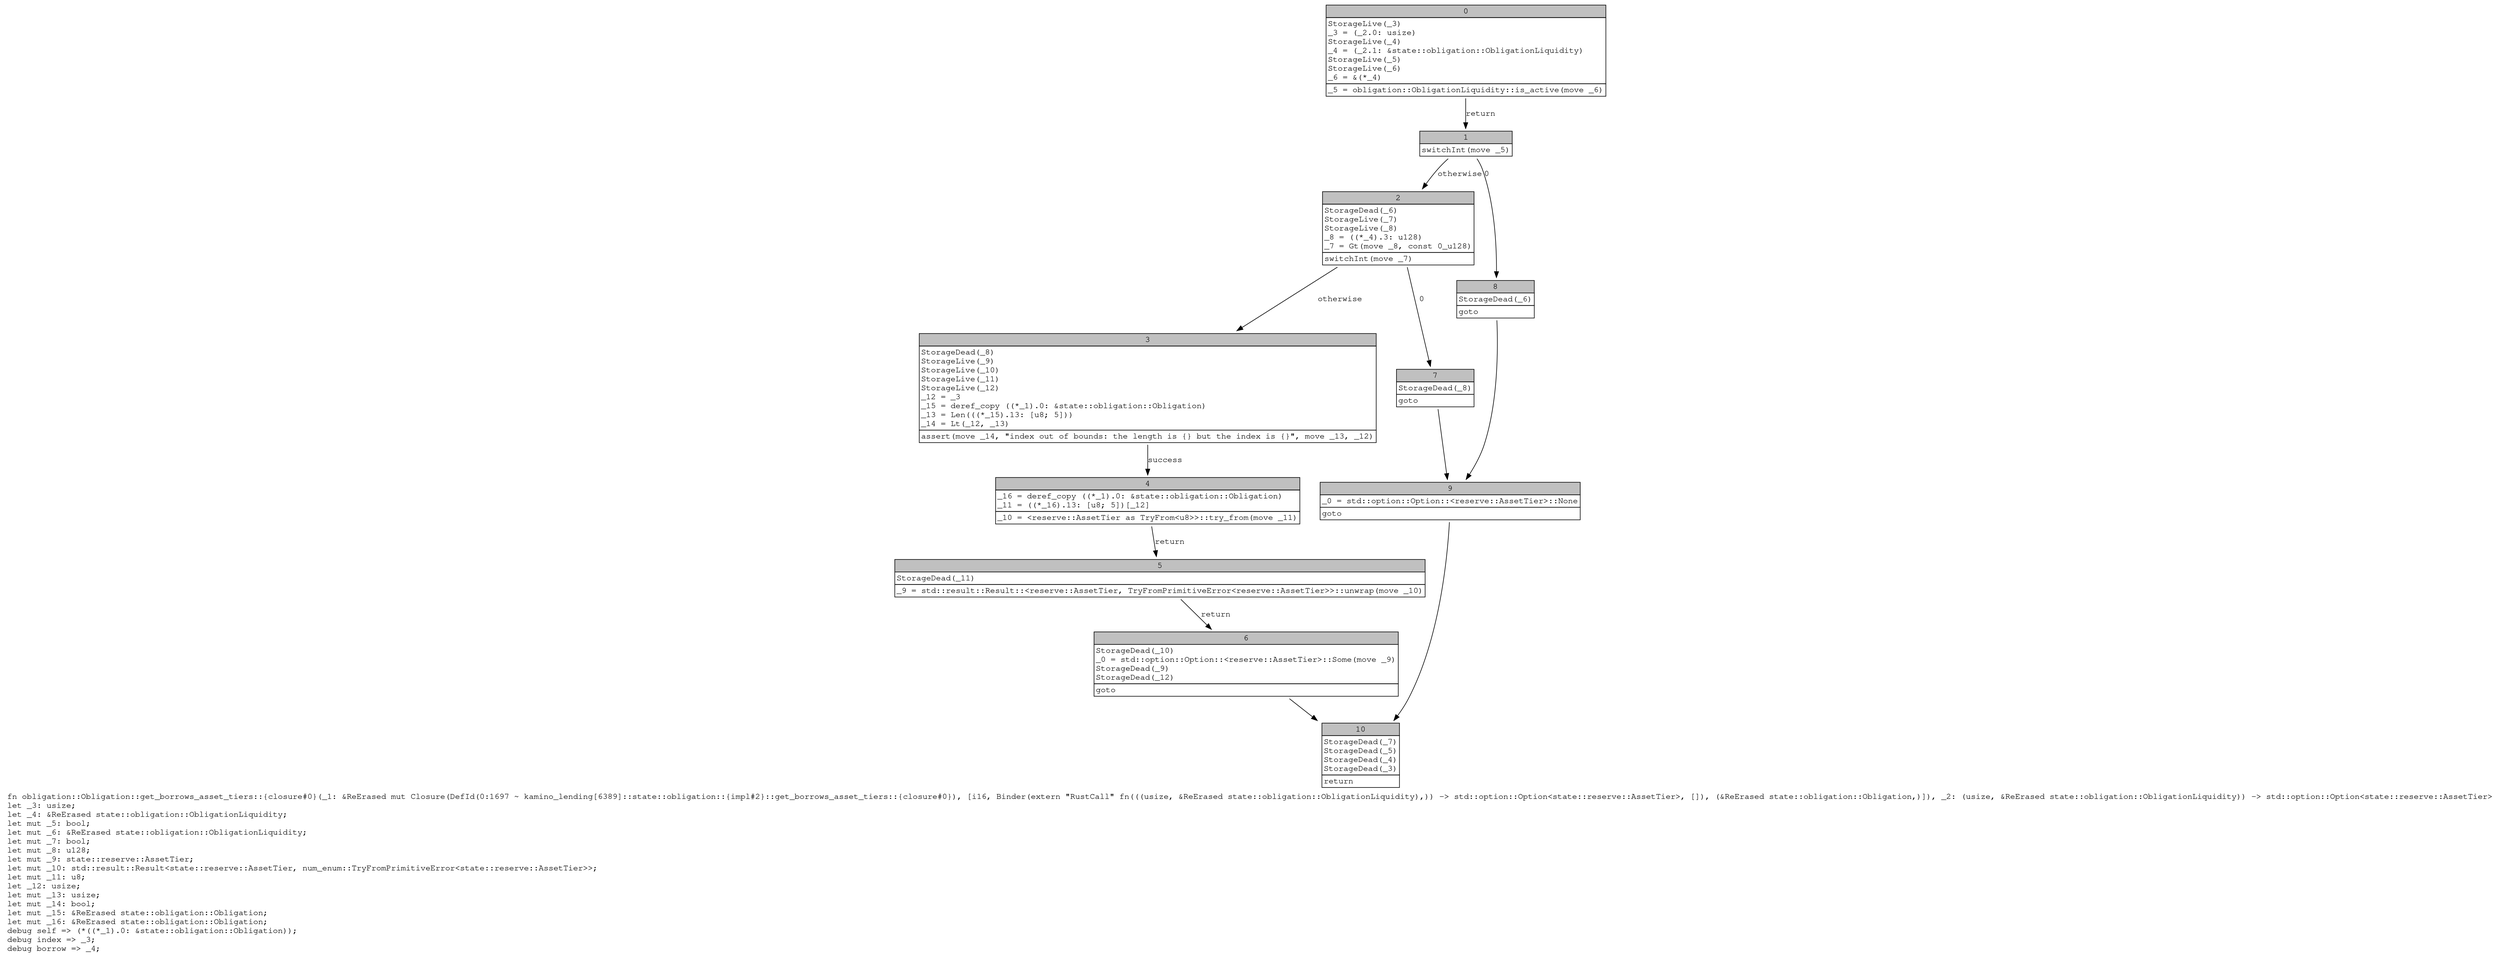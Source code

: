 digraph Mir_0_1697 {
    graph [fontname="Courier, monospace"];
    node [fontname="Courier, monospace"];
    edge [fontname="Courier, monospace"];
    label=<fn obligation::Obligation::get_borrows_asset_tiers::{closure#0}(_1: &amp;ReErased mut Closure(DefId(0:1697 ~ kamino_lending[6389]::state::obligation::{impl#2}::get_borrows_asset_tiers::{closure#0}), [i16, Binder(extern &quot;RustCall&quot; fn(((usize, &amp;ReErased state::obligation::ObligationLiquidity),)) -&gt; std::option::Option&lt;state::reserve::AssetTier&gt;, []), (&amp;ReErased state::obligation::Obligation,)]), _2: (usize, &amp;ReErased state::obligation::ObligationLiquidity)) -&gt; std::option::Option&lt;state::reserve::AssetTier&gt;<br align="left"/>let _3: usize;<br align="left"/>let _4: &amp;ReErased state::obligation::ObligationLiquidity;<br align="left"/>let mut _5: bool;<br align="left"/>let mut _6: &amp;ReErased state::obligation::ObligationLiquidity;<br align="left"/>let mut _7: bool;<br align="left"/>let mut _8: u128;<br align="left"/>let mut _9: state::reserve::AssetTier;<br align="left"/>let mut _10: std::result::Result&lt;state::reserve::AssetTier, num_enum::TryFromPrimitiveError&lt;state::reserve::AssetTier&gt;&gt;;<br align="left"/>let mut _11: u8;<br align="left"/>let _12: usize;<br align="left"/>let mut _13: usize;<br align="left"/>let mut _14: bool;<br align="left"/>let mut _15: &amp;ReErased state::obligation::Obligation;<br align="left"/>let mut _16: &amp;ReErased state::obligation::Obligation;<br align="left"/>debug self =&gt; (*((*_1).0: &amp;state::obligation::Obligation));<br align="left"/>debug index =&gt; _3;<br align="left"/>debug borrow =&gt; _4;<br align="left"/>>;
    bb0__0_1697 [shape="none", label=<<table border="0" cellborder="1" cellspacing="0"><tr><td bgcolor="gray" align="center" colspan="1">0</td></tr><tr><td align="left" balign="left">StorageLive(_3)<br/>_3 = (_2.0: usize)<br/>StorageLive(_4)<br/>_4 = (_2.1: &amp;state::obligation::ObligationLiquidity)<br/>StorageLive(_5)<br/>StorageLive(_6)<br/>_6 = &amp;(*_4)<br/></td></tr><tr><td align="left">_5 = obligation::ObligationLiquidity::is_active(move _6)</td></tr></table>>];
    bb1__0_1697 [shape="none", label=<<table border="0" cellborder="1" cellspacing="0"><tr><td bgcolor="gray" align="center" colspan="1">1</td></tr><tr><td align="left">switchInt(move _5)</td></tr></table>>];
    bb2__0_1697 [shape="none", label=<<table border="0" cellborder="1" cellspacing="0"><tr><td bgcolor="gray" align="center" colspan="1">2</td></tr><tr><td align="left" balign="left">StorageDead(_6)<br/>StorageLive(_7)<br/>StorageLive(_8)<br/>_8 = ((*_4).3: u128)<br/>_7 = Gt(move _8, const 0_u128)<br/></td></tr><tr><td align="left">switchInt(move _7)</td></tr></table>>];
    bb3__0_1697 [shape="none", label=<<table border="0" cellborder="1" cellspacing="0"><tr><td bgcolor="gray" align="center" colspan="1">3</td></tr><tr><td align="left" balign="left">StorageDead(_8)<br/>StorageLive(_9)<br/>StorageLive(_10)<br/>StorageLive(_11)<br/>StorageLive(_12)<br/>_12 = _3<br/>_15 = deref_copy ((*_1).0: &amp;state::obligation::Obligation)<br/>_13 = Len(((*_15).13: [u8; 5]))<br/>_14 = Lt(_12, _13)<br/></td></tr><tr><td align="left">assert(move _14, &quot;index out of bounds: the length is {} but the index is {}&quot;, move _13, _12)</td></tr></table>>];
    bb4__0_1697 [shape="none", label=<<table border="0" cellborder="1" cellspacing="0"><tr><td bgcolor="gray" align="center" colspan="1">4</td></tr><tr><td align="left" balign="left">_16 = deref_copy ((*_1).0: &amp;state::obligation::Obligation)<br/>_11 = ((*_16).13: [u8; 5])[_12]<br/></td></tr><tr><td align="left">_10 = &lt;reserve::AssetTier as TryFrom&lt;u8&gt;&gt;::try_from(move _11)</td></tr></table>>];
    bb5__0_1697 [shape="none", label=<<table border="0" cellborder="1" cellspacing="0"><tr><td bgcolor="gray" align="center" colspan="1">5</td></tr><tr><td align="left" balign="left">StorageDead(_11)<br/></td></tr><tr><td align="left">_9 = std::result::Result::&lt;reserve::AssetTier, TryFromPrimitiveError&lt;reserve::AssetTier&gt;&gt;::unwrap(move _10)</td></tr></table>>];
    bb6__0_1697 [shape="none", label=<<table border="0" cellborder="1" cellspacing="0"><tr><td bgcolor="gray" align="center" colspan="1">6</td></tr><tr><td align="left" balign="left">StorageDead(_10)<br/>_0 = std::option::Option::&lt;reserve::AssetTier&gt;::Some(move _9)<br/>StorageDead(_9)<br/>StorageDead(_12)<br/></td></tr><tr><td align="left">goto</td></tr></table>>];
    bb7__0_1697 [shape="none", label=<<table border="0" cellborder="1" cellspacing="0"><tr><td bgcolor="gray" align="center" colspan="1">7</td></tr><tr><td align="left" balign="left">StorageDead(_8)<br/></td></tr><tr><td align="left">goto</td></tr></table>>];
    bb8__0_1697 [shape="none", label=<<table border="0" cellborder="1" cellspacing="0"><tr><td bgcolor="gray" align="center" colspan="1">8</td></tr><tr><td align="left" balign="left">StorageDead(_6)<br/></td></tr><tr><td align="left">goto</td></tr></table>>];
    bb9__0_1697 [shape="none", label=<<table border="0" cellborder="1" cellspacing="0"><tr><td bgcolor="gray" align="center" colspan="1">9</td></tr><tr><td align="left" balign="left">_0 = std::option::Option::&lt;reserve::AssetTier&gt;::None<br/></td></tr><tr><td align="left">goto</td></tr></table>>];
    bb10__0_1697 [shape="none", label=<<table border="0" cellborder="1" cellspacing="0"><tr><td bgcolor="gray" align="center" colspan="1">10</td></tr><tr><td align="left" balign="left">StorageDead(_7)<br/>StorageDead(_5)<br/>StorageDead(_4)<br/>StorageDead(_3)<br/></td></tr><tr><td align="left">return</td></tr></table>>];
    bb0__0_1697 -> bb1__0_1697 [label="return"];
    bb1__0_1697 -> bb8__0_1697 [label="0"];
    bb1__0_1697 -> bb2__0_1697 [label="otherwise"];
    bb2__0_1697 -> bb7__0_1697 [label="0"];
    bb2__0_1697 -> bb3__0_1697 [label="otherwise"];
    bb3__0_1697 -> bb4__0_1697 [label="success"];
    bb4__0_1697 -> bb5__0_1697 [label="return"];
    bb5__0_1697 -> bb6__0_1697 [label="return"];
    bb6__0_1697 -> bb10__0_1697 [label=""];
    bb7__0_1697 -> bb9__0_1697 [label=""];
    bb8__0_1697 -> bb9__0_1697 [label=""];
    bb9__0_1697 -> bb10__0_1697 [label=""];
}
